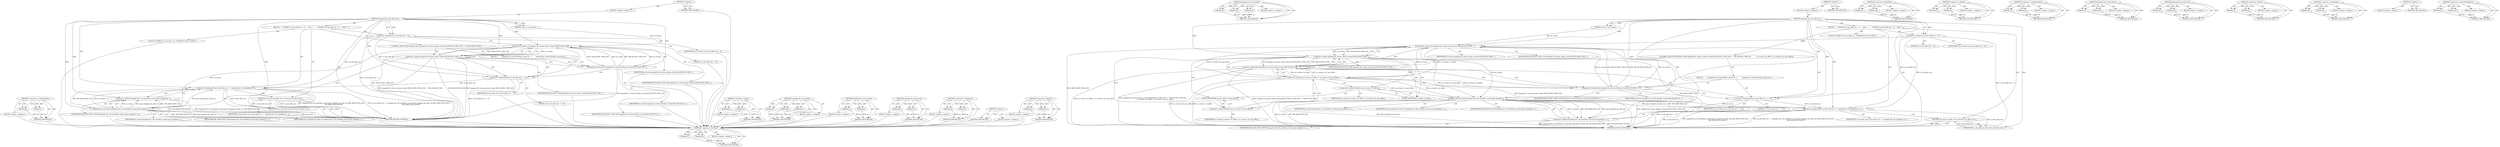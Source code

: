 digraph "&lt;operator&gt;.indirectFieldAccess" {
vulnerable_79 [label=<(METHOD,&lt;operator&gt;.assignmentPlus)>];
vulnerable_80 [label=<(PARAM,p1)>];
vulnerable_81 [label=<(PARAM,p2)>];
vulnerable_82 [label=<(BLOCK,&lt;empty&gt;,&lt;empty&gt;)>];
vulnerable_83 [label=<(METHOD_RETURN,ANY)>];
vulnerable_6 [label=<(METHOD,&lt;global&gt;)<SUB>1</SUB>>];
vulnerable_7 [label=<(BLOCK,&lt;empty&gt;,&lt;empty&gt;)<SUB>1</SUB>>];
vulnerable_8 [label=<(METHOD,impeg2d_get_mb_addr_incr)<SUB>1</SUB>>];
vulnerable_9 [label=<(PARAM,stream_t *ps_stream)<SUB>1</SUB>>];
vulnerable_10 [label=<(BLOCK,{
     UWORD16 u2_mb_addr_incr = 0;
    while (...,{
     UWORD16 u2_mb_addr_incr = 0;
    while (...)<SUB>2</SUB>>];
vulnerable_11 [label="<(LOCAL,UWORD16 u2_mb_addr_incr: UWORD16)<SUB>3</SUB>>"];
vulnerable_12 [label=<(&lt;operator&gt;.assignment,u2_mb_addr_incr = 0)<SUB>3</SUB>>];
vulnerable_13 [label=<(IDENTIFIER,u2_mb_addr_incr,u2_mb_addr_incr = 0)<SUB>3</SUB>>];
vulnerable_14 [label=<(LITERAL,0,u2_mb_addr_incr = 0)<SUB>3</SUB>>];
vulnerable_15 [label=<(CONTROL_STRUCTURE,WHILE,while (impeg2d_bit_stream_nxt(ps_stream,MB_ESCAPE_CODE_LEN) == MB_ESCAPE_CODE))<SUB>4</SUB>>];
vulnerable_16 [label=<(&lt;operator&gt;.equals,impeg2d_bit_stream_nxt(ps_stream,MB_ESCAPE_CODE...)<SUB>4</SUB>>];
vulnerable_17 [label=<(impeg2d_bit_stream_nxt,impeg2d_bit_stream_nxt(ps_stream,MB_ESCAPE_CODE...)<SUB>4</SUB>>];
vulnerable_18 [label=<(IDENTIFIER,ps_stream,impeg2d_bit_stream_nxt(ps_stream,MB_ESCAPE_CODE...)<SUB>4</SUB>>];
vulnerable_19 [label=<(IDENTIFIER,MB_ESCAPE_CODE_LEN,impeg2d_bit_stream_nxt(ps_stream,MB_ESCAPE_CODE...)<SUB>4</SUB>>];
vulnerable_20 [label=<(IDENTIFIER,MB_ESCAPE_CODE,impeg2d_bit_stream_nxt(ps_stream,MB_ESCAPE_CODE...)<SUB>4</SUB>>];
vulnerable_21 [label=<(BLOCK,{
         impeg2d_bit_stream_flush(ps_stream,M...,{
         impeg2d_bit_stream_flush(ps_stream,M...)<SUB>5</SUB>>];
vulnerable_22 [label=<(impeg2d_bit_stream_flush,impeg2d_bit_stream_flush(ps_stream,MB_ESCAPE_CO...)<SUB>6</SUB>>];
vulnerable_23 [label=<(IDENTIFIER,ps_stream,impeg2d_bit_stream_flush(ps_stream,MB_ESCAPE_CO...)<SUB>6</SUB>>];
vulnerable_24 [label=<(IDENTIFIER,MB_ESCAPE_CODE_LEN,impeg2d_bit_stream_flush(ps_stream,MB_ESCAPE_CO...)<SUB>6</SUB>>];
vulnerable_25 [label=<(&lt;operator&gt;.assignmentPlus,u2_mb_addr_incr += 33)<SUB>7</SUB>>];
vulnerable_26 [label=<(IDENTIFIER,u2_mb_addr_incr,u2_mb_addr_incr += 33)<SUB>7</SUB>>];
vulnerable_27 [label=<(LITERAL,33,u2_mb_addr_incr += 33)<SUB>7</SUB>>];
vulnerable_28 [label=<(&lt;operator&gt;.assignmentPlus,u2_mb_addr_incr += impeg2d_dec_vld_symbol(ps_st...)<SUB>9</SUB>>];
vulnerable_29 [label=<(IDENTIFIER,u2_mb_addr_incr,u2_mb_addr_incr += impeg2d_dec_vld_symbol(ps_st...)<SUB>9</SUB>>];
vulnerable_30 [label=<(&lt;operator&gt;.addition,impeg2d_dec_vld_symbol(ps_stream,gai2_impeg2d_m...)<SUB>9</SUB>>];
vulnerable_31 [label=<(impeg2d_dec_vld_symbol,impeg2d_dec_vld_symbol(ps_stream,gai2_impeg2d_m...)<SUB>9</SUB>>];
vulnerable_32 [label=<(IDENTIFIER,ps_stream,impeg2d_dec_vld_symbol(ps_stream,gai2_impeg2d_m...)<SUB>9</SUB>>];
vulnerable_33 [label=<(IDENTIFIER,gai2_impeg2d_mb_addr_incr,impeg2d_dec_vld_symbol(ps_stream,gai2_impeg2d_m...)<SUB>9</SUB>>];
vulnerable_34 [label=<(IDENTIFIER,MB_ADDR_INCR_LEN,impeg2d_dec_vld_symbol(ps_stream,gai2_impeg2d_m...)<SUB>9</SUB>>];
vulnerable_35 [label=<(IDENTIFIER,MB_ADDR_INCR_OFFSET,impeg2d_dec_vld_symbol(ps_stream,gai2_impeg2d_m...)<SUB>10</SUB>>];
vulnerable_36 [label=<(RETURN,return(u2_mb_addr_incr);,return(u2_mb_addr_incr);)<SUB>11</SUB>>];
vulnerable_37 [label=<(IDENTIFIER,u2_mb_addr_incr,return(u2_mb_addr_incr);)<SUB>11</SUB>>];
vulnerable_38 [label=<(METHOD_RETURN,UWORD16)<SUB>1</SUB>>];
vulnerable_40 [label=<(METHOD_RETURN,ANY)<SUB>1</SUB>>];
vulnerable_64 [label=<(METHOD,&lt;operator&gt;.equals)>];
vulnerable_65 [label=<(PARAM,p1)>];
vulnerable_66 [label=<(PARAM,p2)>];
vulnerable_67 [label=<(BLOCK,&lt;empty&gt;,&lt;empty&gt;)>];
vulnerable_68 [label=<(METHOD_RETURN,ANY)>];
vulnerable_89 [label=<(METHOD,impeg2d_dec_vld_symbol)>];
vulnerable_90 [label=<(PARAM,p1)>];
vulnerable_91 [label=<(PARAM,p2)>];
vulnerable_92 [label=<(PARAM,p3)>];
vulnerable_93 [label=<(BLOCK,&lt;empty&gt;,&lt;empty&gt;)>];
vulnerable_94 [label=<(METHOD_RETURN,ANY)>];
vulnerable_74 [label=<(METHOD,impeg2d_bit_stream_flush)>];
vulnerable_75 [label=<(PARAM,p1)>];
vulnerable_76 [label=<(PARAM,p2)>];
vulnerable_77 [label=<(BLOCK,&lt;empty&gt;,&lt;empty&gt;)>];
vulnerable_78 [label=<(METHOD_RETURN,ANY)>];
vulnerable_69 [label=<(METHOD,impeg2d_bit_stream_nxt)>];
vulnerable_70 [label=<(PARAM,p1)>];
vulnerable_71 [label=<(PARAM,p2)>];
vulnerable_72 [label=<(BLOCK,&lt;empty&gt;,&lt;empty&gt;)>];
vulnerable_73 [label=<(METHOD_RETURN,ANY)>];
vulnerable_59 [label=<(METHOD,&lt;operator&gt;.assignment)>];
vulnerable_60 [label=<(PARAM,p1)>];
vulnerable_61 [label=<(PARAM,p2)>];
vulnerable_62 [label=<(BLOCK,&lt;empty&gt;,&lt;empty&gt;)>];
vulnerable_63 [label=<(METHOD_RETURN,ANY)>];
vulnerable_53 [label=<(METHOD,&lt;global&gt;)<SUB>1</SUB>>];
vulnerable_54 [label=<(BLOCK,&lt;empty&gt;,&lt;empty&gt;)>];
vulnerable_55 [label=<(METHOD_RETURN,ANY)>];
vulnerable_84 [label=<(METHOD,&lt;operator&gt;.addition)>];
vulnerable_85 [label=<(PARAM,p1)>];
vulnerable_86 [label=<(PARAM,p2)>];
vulnerable_87 [label=<(BLOCK,&lt;empty&gt;,&lt;empty&gt;)>];
vulnerable_88 [label=<(METHOD_RETURN,ANY)>];
fixed_87 [label=<(METHOD,&lt;operator&gt;.lessThan)>];
fixed_88 [label=<(PARAM,p1)>];
fixed_89 [label=<(PARAM,p2)>];
fixed_90 [label=<(BLOCK,&lt;empty&gt;,&lt;empty&gt;)>];
fixed_91 [label=<(METHOD_RETURN,ANY)>];
fixed_112 [label=<(METHOD,impeg2d_dec_vld_symbol)>];
fixed_113 [label=<(PARAM,p1)>];
fixed_114 [label=<(PARAM,p2)>];
fixed_115 [label=<(PARAM,p3)>];
fixed_116 [label=<(BLOCK,&lt;empty&gt;,&lt;empty&gt;)>];
fixed_117 [label=<(METHOD_RETURN,ANY)>];
fixed_6 [label=<(METHOD,&lt;global&gt;)<SUB>1</SUB>>];
fixed_7 [label=<(BLOCK,&lt;empty&gt;,&lt;empty&gt;)<SUB>1</SUB>>];
fixed_8 [label=<(METHOD,impeg2d_get_mb_addr_incr)<SUB>1</SUB>>];
fixed_9 [label=<(PARAM,stream_t *ps_stream)<SUB>1</SUB>>];
fixed_10 [label=<(BLOCK,{
     UWORD16 u2_mb_addr_incr = 0;
    while (...,{
     UWORD16 u2_mb_addr_incr = 0;
    while (...)<SUB>2</SUB>>];
fixed_11 [label="<(LOCAL,UWORD16 u2_mb_addr_incr: UWORD16)<SUB>3</SUB>>"];
fixed_12 [label=<(&lt;operator&gt;.assignment,u2_mb_addr_incr = 0)<SUB>3</SUB>>];
fixed_13 [label=<(IDENTIFIER,u2_mb_addr_incr,u2_mb_addr_incr = 0)<SUB>3</SUB>>];
fixed_14 [label=<(LITERAL,0,u2_mb_addr_incr = 0)<SUB>3</SUB>>];
fixed_15 [label=<(CONTROL_STRUCTURE,WHILE,while (impeg2d_bit_stream_nxt(ps_stream,MB_ESCAPE_CODE_LEN) == MB_ESCAPE_CODE &amp;&amp;
            ps_stream-&gt;u4_offset &lt; ps_stream-&gt;u4_max_offset))<SUB>4</SUB>>];
fixed_16 [label=<(&lt;operator&gt;.logicalAnd,impeg2d_bit_stream_nxt(ps_stream,MB_ESCAPE_CODE...)<SUB>4</SUB>>];
fixed_17 [label=<(&lt;operator&gt;.equals,impeg2d_bit_stream_nxt(ps_stream,MB_ESCAPE_CODE...)<SUB>4</SUB>>];
fixed_18 [label=<(impeg2d_bit_stream_nxt,impeg2d_bit_stream_nxt(ps_stream,MB_ESCAPE_CODE...)<SUB>4</SUB>>];
fixed_19 [label=<(IDENTIFIER,ps_stream,impeg2d_bit_stream_nxt(ps_stream,MB_ESCAPE_CODE...)<SUB>4</SUB>>];
fixed_20 [label=<(IDENTIFIER,MB_ESCAPE_CODE_LEN,impeg2d_bit_stream_nxt(ps_stream,MB_ESCAPE_CODE...)<SUB>4</SUB>>];
fixed_21 [label=<(IDENTIFIER,MB_ESCAPE_CODE,impeg2d_bit_stream_nxt(ps_stream,MB_ESCAPE_CODE...)<SUB>4</SUB>>];
fixed_22 [label=<(&lt;operator&gt;.lessThan,ps_stream-&gt;u4_offset &lt; ps_stream-&gt;u4_max_offset)<SUB>5</SUB>>];
fixed_23 [label=<(&lt;operator&gt;.indirectFieldAccess,ps_stream-&gt;u4_offset)<SUB>5</SUB>>];
fixed_24 [label=<(IDENTIFIER,ps_stream,ps_stream-&gt;u4_offset &lt; ps_stream-&gt;u4_max_offset)<SUB>5</SUB>>];
fixed_25 [label=<(FIELD_IDENTIFIER,u4_offset,u4_offset)<SUB>5</SUB>>];
fixed_26 [label=<(&lt;operator&gt;.indirectFieldAccess,ps_stream-&gt;u4_max_offset)<SUB>5</SUB>>];
fixed_27 [label=<(IDENTIFIER,ps_stream,ps_stream-&gt;u4_offset &lt; ps_stream-&gt;u4_max_offset)<SUB>5</SUB>>];
fixed_28 [label=<(FIELD_IDENTIFIER,u4_max_offset,u4_max_offset)<SUB>5</SUB>>];
fixed_29 [label=<(BLOCK,{
         impeg2d_bit_stream_flush(ps_stream,M...,{
         impeg2d_bit_stream_flush(ps_stream,M...)<SUB>6</SUB>>];
fixed_30 [label=<(impeg2d_bit_stream_flush,impeg2d_bit_stream_flush(ps_stream,MB_ESCAPE_CO...)<SUB>7</SUB>>];
fixed_31 [label=<(IDENTIFIER,ps_stream,impeg2d_bit_stream_flush(ps_stream,MB_ESCAPE_CO...)<SUB>7</SUB>>];
fixed_32 [label=<(IDENTIFIER,MB_ESCAPE_CODE_LEN,impeg2d_bit_stream_flush(ps_stream,MB_ESCAPE_CO...)<SUB>7</SUB>>];
fixed_33 [label=<(&lt;operator&gt;.assignmentPlus,u2_mb_addr_incr += 33)<SUB>8</SUB>>];
fixed_34 [label=<(IDENTIFIER,u2_mb_addr_incr,u2_mb_addr_incr += 33)<SUB>8</SUB>>];
fixed_35 [label=<(LITERAL,33,u2_mb_addr_incr += 33)<SUB>8</SUB>>];
fixed_36 [label=<(&lt;operator&gt;.assignmentPlus,u2_mb_addr_incr += impeg2d_dec_vld_symbol(ps_st...)<SUB>10</SUB>>];
fixed_37 [label=<(IDENTIFIER,u2_mb_addr_incr,u2_mb_addr_incr += impeg2d_dec_vld_symbol(ps_st...)<SUB>10</SUB>>];
fixed_38 [label=<(&lt;operator&gt;.addition,impeg2d_dec_vld_symbol(ps_stream,gai2_impeg2d_m...)<SUB>10</SUB>>];
fixed_39 [label=<(impeg2d_dec_vld_symbol,impeg2d_dec_vld_symbol(ps_stream,gai2_impeg2d_m...)<SUB>10</SUB>>];
fixed_40 [label=<(IDENTIFIER,ps_stream,impeg2d_dec_vld_symbol(ps_stream,gai2_impeg2d_m...)<SUB>10</SUB>>];
fixed_41 [label=<(IDENTIFIER,gai2_impeg2d_mb_addr_incr,impeg2d_dec_vld_symbol(ps_stream,gai2_impeg2d_m...)<SUB>10</SUB>>];
fixed_42 [label=<(IDENTIFIER,MB_ADDR_INCR_LEN,impeg2d_dec_vld_symbol(ps_stream,gai2_impeg2d_m...)<SUB>10</SUB>>];
fixed_43 [label=<(IDENTIFIER,MB_ADDR_INCR_OFFSET,impeg2d_dec_vld_symbol(ps_stream,gai2_impeg2d_m...)<SUB>11</SUB>>];
fixed_44 [label=<(RETURN,return(u2_mb_addr_incr);,return(u2_mb_addr_incr);)<SUB>12</SUB>>];
fixed_45 [label=<(IDENTIFIER,u2_mb_addr_incr,return(u2_mb_addr_incr);)<SUB>12</SUB>>];
fixed_46 [label=<(METHOD_RETURN,UWORD16)<SUB>1</SUB>>];
fixed_48 [label=<(METHOD_RETURN,ANY)<SUB>1</SUB>>];
fixed_72 [label=<(METHOD,&lt;operator&gt;.logicalAnd)>];
fixed_73 [label=<(PARAM,p1)>];
fixed_74 [label=<(PARAM,p2)>];
fixed_75 [label=<(BLOCK,&lt;empty&gt;,&lt;empty&gt;)>];
fixed_76 [label=<(METHOD_RETURN,ANY)>];
fixed_107 [label=<(METHOD,&lt;operator&gt;.addition)>];
fixed_108 [label=<(PARAM,p1)>];
fixed_109 [label=<(PARAM,p2)>];
fixed_110 [label=<(BLOCK,&lt;empty&gt;,&lt;empty&gt;)>];
fixed_111 [label=<(METHOD_RETURN,ANY)>];
fixed_102 [label=<(METHOD,&lt;operator&gt;.assignmentPlus)>];
fixed_103 [label=<(PARAM,p1)>];
fixed_104 [label=<(PARAM,p2)>];
fixed_105 [label=<(BLOCK,&lt;empty&gt;,&lt;empty&gt;)>];
fixed_106 [label=<(METHOD_RETURN,ANY)>];
fixed_97 [label=<(METHOD,impeg2d_bit_stream_flush)>];
fixed_98 [label=<(PARAM,p1)>];
fixed_99 [label=<(PARAM,p2)>];
fixed_100 [label=<(BLOCK,&lt;empty&gt;,&lt;empty&gt;)>];
fixed_101 [label=<(METHOD_RETURN,ANY)>];
fixed_82 [label=<(METHOD,impeg2d_bit_stream_nxt)>];
fixed_83 [label=<(PARAM,p1)>];
fixed_84 [label=<(PARAM,p2)>];
fixed_85 [label=<(BLOCK,&lt;empty&gt;,&lt;empty&gt;)>];
fixed_86 [label=<(METHOD_RETURN,ANY)>];
fixed_77 [label=<(METHOD,&lt;operator&gt;.equals)>];
fixed_78 [label=<(PARAM,p1)>];
fixed_79 [label=<(PARAM,p2)>];
fixed_80 [label=<(BLOCK,&lt;empty&gt;,&lt;empty&gt;)>];
fixed_81 [label=<(METHOD_RETURN,ANY)>];
fixed_67 [label=<(METHOD,&lt;operator&gt;.assignment)>];
fixed_68 [label=<(PARAM,p1)>];
fixed_69 [label=<(PARAM,p2)>];
fixed_70 [label=<(BLOCK,&lt;empty&gt;,&lt;empty&gt;)>];
fixed_71 [label=<(METHOD_RETURN,ANY)>];
fixed_61 [label=<(METHOD,&lt;global&gt;)<SUB>1</SUB>>];
fixed_62 [label=<(BLOCK,&lt;empty&gt;,&lt;empty&gt;)>];
fixed_63 [label=<(METHOD_RETURN,ANY)>];
fixed_92 [label=<(METHOD,&lt;operator&gt;.indirectFieldAccess)>];
fixed_93 [label=<(PARAM,p1)>];
fixed_94 [label=<(PARAM,p2)>];
fixed_95 [label=<(BLOCK,&lt;empty&gt;,&lt;empty&gt;)>];
fixed_96 [label=<(METHOD_RETURN,ANY)>];
vulnerable_79 -> vulnerable_80  [key=0, label="AST: "];
vulnerable_79 -> vulnerable_80  [key=1, label="DDG: "];
vulnerable_79 -> vulnerable_82  [key=0, label="AST: "];
vulnerable_79 -> vulnerable_81  [key=0, label="AST: "];
vulnerable_79 -> vulnerable_81  [key=1, label="DDG: "];
vulnerable_79 -> vulnerable_83  [key=0, label="AST: "];
vulnerable_79 -> vulnerable_83  [key=1, label="CFG: "];
vulnerable_80 -> vulnerable_83  [key=0, label="DDG: p1"];
vulnerable_81 -> vulnerable_83  [key=0, label="DDG: p2"];
vulnerable_82 -> fixed_87  [key=0];
vulnerable_83 -> fixed_87  [key=0];
vulnerable_6 -> vulnerable_7  [key=0, label="AST: "];
vulnerable_6 -> vulnerable_40  [key=0, label="AST: "];
vulnerable_6 -> vulnerable_40  [key=1, label="CFG: "];
vulnerable_7 -> vulnerable_8  [key=0, label="AST: "];
vulnerable_8 -> vulnerable_9  [key=0, label="AST: "];
vulnerable_8 -> vulnerable_9  [key=1, label="DDG: "];
vulnerable_8 -> vulnerable_10  [key=0, label="AST: "];
vulnerable_8 -> vulnerable_38  [key=0, label="AST: "];
vulnerable_8 -> vulnerable_12  [key=0, label="CFG: "];
vulnerable_8 -> vulnerable_12  [key=1, label="DDG: "];
vulnerable_8 -> vulnerable_28  [key=0, label="DDG: "];
vulnerable_8 -> vulnerable_37  [key=0, label="DDG: "];
vulnerable_8 -> vulnerable_16  [key=0, label="DDG: "];
vulnerable_8 -> vulnerable_25  [key=0, label="DDG: "];
vulnerable_8 -> vulnerable_30  [key=0, label="DDG: "];
vulnerable_8 -> vulnerable_17  [key=0, label="DDG: "];
vulnerable_8 -> vulnerable_22  [key=0, label="DDG: "];
vulnerable_8 -> vulnerable_31  [key=0, label="DDG: "];
vulnerable_9 -> vulnerable_17  [key=0, label="DDG: ps_stream"];
vulnerable_10 -> vulnerable_11  [key=0, label="AST: "];
vulnerable_10 -> vulnerable_12  [key=0, label="AST: "];
vulnerable_10 -> vulnerable_15  [key=0, label="AST: "];
vulnerable_10 -> vulnerable_28  [key=0, label="AST: "];
vulnerable_10 -> vulnerable_36  [key=0, label="AST: "];
vulnerable_11 -> fixed_87  [key=0];
vulnerable_12 -> vulnerable_13  [key=0, label="AST: "];
vulnerable_12 -> vulnerable_14  [key=0, label="AST: "];
vulnerable_12 -> vulnerable_17  [key=0, label="CFG: "];
vulnerable_12 -> vulnerable_38  [key=0, label="DDG: u2_mb_addr_incr = 0"];
vulnerable_12 -> vulnerable_28  [key=0, label="DDG: u2_mb_addr_incr"];
vulnerable_12 -> vulnerable_25  [key=0, label="DDG: u2_mb_addr_incr"];
vulnerable_13 -> fixed_87  [key=0];
vulnerable_14 -> fixed_87  [key=0];
vulnerable_15 -> vulnerable_16  [key=0, label="AST: "];
vulnerable_15 -> vulnerable_21  [key=0, label="AST: "];
vulnerable_16 -> vulnerable_17  [key=0, label="AST: "];
vulnerable_16 -> vulnerable_17  [key=1, label="CDG: "];
vulnerable_16 -> vulnerable_20  [key=0, label="AST: "];
vulnerable_16 -> vulnerable_22  [key=0, label="CFG: "];
vulnerable_16 -> vulnerable_22  [key=1, label="CDG: "];
vulnerable_16 -> vulnerable_31  [key=0, label="CFG: "];
vulnerable_16 -> vulnerable_38  [key=0, label="DDG: impeg2d_bit_stream_nxt(ps_stream,MB_ESCAPE_CODE_LEN)"];
vulnerable_16 -> vulnerable_38  [key=1, label="DDG: impeg2d_bit_stream_nxt(ps_stream,MB_ESCAPE_CODE_LEN) == MB_ESCAPE_CODE"];
vulnerable_16 -> vulnerable_38  [key=2, label="DDG: MB_ESCAPE_CODE"];
vulnerable_16 -> vulnerable_16  [key=0, label="CDG: "];
vulnerable_16 -> vulnerable_25  [key=0, label="CDG: "];
vulnerable_17 -> vulnerable_18  [key=0, label="AST: "];
vulnerable_17 -> vulnerable_19  [key=0, label="AST: "];
vulnerable_17 -> vulnerable_16  [key=0, label="CFG: "];
vulnerable_17 -> vulnerable_16  [key=1, label="DDG: ps_stream"];
vulnerable_17 -> vulnerable_16  [key=2, label="DDG: MB_ESCAPE_CODE_LEN"];
vulnerable_17 -> vulnerable_38  [key=0, label="DDG: MB_ESCAPE_CODE_LEN"];
vulnerable_17 -> vulnerable_22  [key=0, label="DDG: ps_stream"];
vulnerable_17 -> vulnerable_22  [key=1, label="DDG: MB_ESCAPE_CODE_LEN"];
vulnerable_17 -> vulnerable_31  [key=0, label="DDG: ps_stream"];
vulnerable_18 -> fixed_87  [key=0];
vulnerable_19 -> fixed_87  [key=0];
vulnerable_20 -> fixed_87  [key=0];
vulnerable_21 -> vulnerable_22  [key=0, label="AST: "];
vulnerable_21 -> vulnerable_25  [key=0, label="AST: "];
vulnerable_22 -> vulnerable_23  [key=0, label="AST: "];
vulnerable_22 -> vulnerable_24  [key=0, label="AST: "];
vulnerable_22 -> vulnerable_25  [key=0, label="CFG: "];
vulnerable_22 -> vulnerable_38  [key=0, label="DDG: impeg2d_bit_stream_flush(ps_stream,MB_ESCAPE_CODE_LEN)"];
vulnerable_22 -> vulnerable_17  [key=0, label="DDG: ps_stream"];
vulnerable_22 -> vulnerable_17  [key=1, label="DDG: MB_ESCAPE_CODE_LEN"];
vulnerable_23 -> fixed_87  [key=0];
vulnerable_24 -> fixed_87  [key=0];
vulnerable_25 -> vulnerable_26  [key=0, label="AST: "];
vulnerable_25 -> vulnerable_27  [key=0, label="AST: "];
vulnerable_25 -> vulnerable_17  [key=0, label="CFG: "];
vulnerable_25 -> vulnerable_38  [key=0, label="DDG: u2_mb_addr_incr += 33"];
vulnerable_25 -> vulnerable_28  [key=0, label="DDG: u2_mb_addr_incr"];
vulnerable_26 -> fixed_87  [key=0];
vulnerable_27 -> fixed_87  [key=0];
vulnerable_28 -> vulnerable_29  [key=0, label="AST: "];
vulnerable_28 -> vulnerable_30  [key=0, label="AST: "];
vulnerable_28 -> vulnerable_36  [key=0, label="CFG: "];
vulnerable_28 -> vulnerable_38  [key=0, label="DDG: u2_mb_addr_incr"];
vulnerable_28 -> vulnerable_38  [key=1, label="DDG: impeg2d_dec_vld_symbol(ps_stream,gai2_impeg2d_mb_addr_incr,MB_ADDR_INCR_LEN) +
        MB_ADDR_INCR_OFFSET"];
vulnerable_28 -> vulnerable_38  [key=2, label="DDG: u2_mb_addr_incr += impeg2d_dec_vld_symbol(ps_stream,gai2_impeg2d_mb_addr_incr,MB_ADDR_INCR_LEN) +
        MB_ADDR_INCR_OFFSET"];
vulnerable_28 -> vulnerable_37  [key=0, label="DDG: u2_mb_addr_incr"];
vulnerable_29 -> fixed_87  [key=0];
vulnerable_30 -> vulnerable_31  [key=0, label="AST: "];
vulnerable_30 -> vulnerable_35  [key=0, label="AST: "];
vulnerable_30 -> vulnerable_28  [key=0, label="CFG: "];
vulnerable_30 -> vulnerable_38  [key=0, label="DDG: impeg2d_dec_vld_symbol(ps_stream,gai2_impeg2d_mb_addr_incr,MB_ADDR_INCR_LEN)"];
vulnerable_30 -> vulnerable_38  [key=1, label="DDG: MB_ADDR_INCR_OFFSET"];
vulnerable_31 -> vulnerable_32  [key=0, label="AST: "];
vulnerable_31 -> vulnerable_33  [key=0, label="AST: "];
vulnerable_31 -> vulnerable_34  [key=0, label="AST: "];
vulnerable_31 -> vulnerable_30  [key=0, label="CFG: "];
vulnerable_31 -> vulnerable_30  [key=1, label="DDG: ps_stream"];
vulnerable_31 -> vulnerable_30  [key=2, label="DDG: gai2_impeg2d_mb_addr_incr"];
vulnerable_31 -> vulnerable_30  [key=3, label="DDG: MB_ADDR_INCR_LEN"];
vulnerable_31 -> vulnerable_38  [key=0, label="DDG: ps_stream"];
vulnerable_31 -> vulnerable_38  [key=1, label="DDG: MB_ADDR_INCR_LEN"];
vulnerable_31 -> vulnerable_38  [key=2, label="DDG: gai2_impeg2d_mb_addr_incr"];
vulnerable_31 -> vulnerable_28  [key=0, label="DDG: ps_stream"];
vulnerable_31 -> vulnerable_28  [key=1, label="DDG: gai2_impeg2d_mb_addr_incr"];
vulnerable_31 -> vulnerable_28  [key=2, label="DDG: MB_ADDR_INCR_LEN"];
vulnerable_32 -> fixed_87  [key=0];
vulnerable_33 -> fixed_87  [key=0];
vulnerable_34 -> fixed_87  [key=0];
vulnerable_35 -> fixed_87  [key=0];
vulnerable_36 -> vulnerable_37  [key=0, label="AST: "];
vulnerable_36 -> vulnerable_38  [key=0, label="CFG: "];
vulnerable_36 -> vulnerable_38  [key=1, label="DDG: &lt;RET&gt;"];
vulnerable_37 -> vulnerable_36  [key=0, label="DDG: u2_mb_addr_incr"];
vulnerable_38 -> fixed_87  [key=0];
vulnerable_40 -> fixed_87  [key=0];
vulnerable_64 -> vulnerable_65  [key=0, label="AST: "];
vulnerable_64 -> vulnerable_65  [key=1, label="DDG: "];
vulnerable_64 -> vulnerable_67  [key=0, label="AST: "];
vulnerable_64 -> vulnerable_66  [key=0, label="AST: "];
vulnerable_64 -> vulnerable_66  [key=1, label="DDG: "];
vulnerable_64 -> vulnerable_68  [key=0, label="AST: "];
vulnerable_64 -> vulnerable_68  [key=1, label="CFG: "];
vulnerable_65 -> vulnerable_68  [key=0, label="DDG: p1"];
vulnerable_66 -> vulnerable_68  [key=0, label="DDG: p2"];
vulnerable_67 -> fixed_87  [key=0];
vulnerable_68 -> fixed_87  [key=0];
vulnerable_89 -> vulnerable_90  [key=0, label="AST: "];
vulnerable_89 -> vulnerable_90  [key=1, label="DDG: "];
vulnerable_89 -> vulnerable_93  [key=0, label="AST: "];
vulnerable_89 -> vulnerable_91  [key=0, label="AST: "];
vulnerable_89 -> vulnerable_91  [key=1, label="DDG: "];
vulnerable_89 -> vulnerable_94  [key=0, label="AST: "];
vulnerable_89 -> vulnerable_94  [key=1, label="CFG: "];
vulnerable_89 -> vulnerable_92  [key=0, label="AST: "];
vulnerable_89 -> vulnerable_92  [key=1, label="DDG: "];
vulnerable_90 -> vulnerable_94  [key=0, label="DDG: p1"];
vulnerable_91 -> vulnerable_94  [key=0, label="DDG: p2"];
vulnerable_92 -> vulnerable_94  [key=0, label="DDG: p3"];
vulnerable_93 -> fixed_87  [key=0];
vulnerable_94 -> fixed_87  [key=0];
vulnerable_74 -> vulnerable_75  [key=0, label="AST: "];
vulnerable_74 -> vulnerable_75  [key=1, label="DDG: "];
vulnerable_74 -> vulnerable_77  [key=0, label="AST: "];
vulnerable_74 -> vulnerable_76  [key=0, label="AST: "];
vulnerable_74 -> vulnerable_76  [key=1, label="DDG: "];
vulnerable_74 -> vulnerable_78  [key=0, label="AST: "];
vulnerable_74 -> vulnerable_78  [key=1, label="CFG: "];
vulnerable_75 -> vulnerable_78  [key=0, label="DDG: p1"];
vulnerable_76 -> vulnerable_78  [key=0, label="DDG: p2"];
vulnerable_77 -> fixed_87  [key=0];
vulnerable_78 -> fixed_87  [key=0];
vulnerable_69 -> vulnerable_70  [key=0, label="AST: "];
vulnerable_69 -> vulnerable_70  [key=1, label="DDG: "];
vulnerable_69 -> vulnerable_72  [key=0, label="AST: "];
vulnerable_69 -> vulnerable_71  [key=0, label="AST: "];
vulnerable_69 -> vulnerable_71  [key=1, label="DDG: "];
vulnerable_69 -> vulnerable_73  [key=0, label="AST: "];
vulnerable_69 -> vulnerable_73  [key=1, label="CFG: "];
vulnerable_70 -> vulnerable_73  [key=0, label="DDG: p1"];
vulnerable_71 -> vulnerable_73  [key=0, label="DDG: p2"];
vulnerable_72 -> fixed_87  [key=0];
vulnerable_73 -> fixed_87  [key=0];
vulnerable_59 -> vulnerable_60  [key=0, label="AST: "];
vulnerable_59 -> vulnerable_60  [key=1, label="DDG: "];
vulnerable_59 -> vulnerable_62  [key=0, label="AST: "];
vulnerable_59 -> vulnerable_61  [key=0, label="AST: "];
vulnerable_59 -> vulnerable_61  [key=1, label="DDG: "];
vulnerable_59 -> vulnerable_63  [key=0, label="AST: "];
vulnerable_59 -> vulnerable_63  [key=1, label="CFG: "];
vulnerable_60 -> vulnerable_63  [key=0, label="DDG: p1"];
vulnerable_61 -> vulnerable_63  [key=0, label="DDG: p2"];
vulnerable_62 -> fixed_87  [key=0];
vulnerable_63 -> fixed_87  [key=0];
vulnerable_53 -> vulnerable_54  [key=0, label="AST: "];
vulnerable_53 -> vulnerable_55  [key=0, label="AST: "];
vulnerable_53 -> vulnerable_55  [key=1, label="CFG: "];
vulnerable_54 -> fixed_87  [key=0];
vulnerable_55 -> fixed_87  [key=0];
vulnerable_84 -> vulnerable_85  [key=0, label="AST: "];
vulnerable_84 -> vulnerable_85  [key=1, label="DDG: "];
vulnerable_84 -> vulnerable_87  [key=0, label="AST: "];
vulnerable_84 -> vulnerable_86  [key=0, label="AST: "];
vulnerable_84 -> vulnerable_86  [key=1, label="DDG: "];
vulnerable_84 -> vulnerable_88  [key=0, label="AST: "];
vulnerable_84 -> vulnerable_88  [key=1, label="CFG: "];
vulnerable_85 -> vulnerable_88  [key=0, label="DDG: p1"];
vulnerable_86 -> vulnerable_88  [key=0, label="DDG: p2"];
vulnerable_87 -> fixed_87  [key=0];
vulnerable_88 -> fixed_87  [key=0];
fixed_87 -> fixed_88  [key=0, label="AST: "];
fixed_87 -> fixed_88  [key=1, label="DDG: "];
fixed_87 -> fixed_90  [key=0, label="AST: "];
fixed_87 -> fixed_89  [key=0, label="AST: "];
fixed_87 -> fixed_89  [key=1, label="DDG: "];
fixed_87 -> fixed_91  [key=0, label="AST: "];
fixed_87 -> fixed_91  [key=1, label="CFG: "];
fixed_88 -> fixed_91  [key=0, label="DDG: p1"];
fixed_89 -> fixed_91  [key=0, label="DDG: p2"];
fixed_112 -> fixed_113  [key=0, label="AST: "];
fixed_112 -> fixed_113  [key=1, label="DDG: "];
fixed_112 -> fixed_116  [key=0, label="AST: "];
fixed_112 -> fixed_114  [key=0, label="AST: "];
fixed_112 -> fixed_114  [key=1, label="DDG: "];
fixed_112 -> fixed_117  [key=0, label="AST: "];
fixed_112 -> fixed_117  [key=1, label="CFG: "];
fixed_112 -> fixed_115  [key=0, label="AST: "];
fixed_112 -> fixed_115  [key=1, label="DDG: "];
fixed_113 -> fixed_117  [key=0, label="DDG: p1"];
fixed_114 -> fixed_117  [key=0, label="DDG: p2"];
fixed_115 -> fixed_117  [key=0, label="DDG: p3"];
fixed_6 -> fixed_7  [key=0, label="AST: "];
fixed_6 -> fixed_48  [key=0, label="AST: "];
fixed_6 -> fixed_48  [key=1, label="CFG: "];
fixed_7 -> fixed_8  [key=0, label="AST: "];
fixed_8 -> fixed_9  [key=0, label="AST: "];
fixed_8 -> fixed_9  [key=1, label="DDG: "];
fixed_8 -> fixed_10  [key=0, label="AST: "];
fixed_8 -> fixed_46  [key=0, label="AST: "];
fixed_8 -> fixed_12  [key=0, label="CFG: "];
fixed_8 -> fixed_12  [key=1, label="DDG: "];
fixed_8 -> fixed_36  [key=0, label="DDG: "];
fixed_8 -> fixed_45  [key=0, label="DDG: "];
fixed_8 -> fixed_33  [key=0, label="DDG: "];
fixed_8 -> fixed_38  [key=0, label="DDG: "];
fixed_8 -> fixed_17  [key=0, label="DDG: "];
fixed_8 -> fixed_30  [key=0, label="DDG: "];
fixed_8 -> fixed_39  [key=0, label="DDG: "];
fixed_8 -> fixed_18  [key=0, label="DDG: "];
fixed_9 -> fixed_18  [key=0, label="DDG: ps_stream"];
fixed_10 -> fixed_11  [key=0, label="AST: "];
fixed_10 -> fixed_12  [key=0, label="AST: "];
fixed_10 -> fixed_15  [key=0, label="AST: "];
fixed_10 -> fixed_36  [key=0, label="AST: "];
fixed_10 -> fixed_44  [key=0, label="AST: "];
fixed_12 -> fixed_13  [key=0, label="AST: "];
fixed_12 -> fixed_14  [key=0, label="AST: "];
fixed_12 -> fixed_18  [key=0, label="CFG: "];
fixed_12 -> fixed_46  [key=0, label="DDG: u2_mb_addr_incr = 0"];
fixed_12 -> fixed_36  [key=0, label="DDG: u2_mb_addr_incr"];
fixed_12 -> fixed_33  [key=0, label="DDG: u2_mb_addr_incr"];
fixed_15 -> fixed_16  [key=0, label="AST: "];
fixed_15 -> fixed_29  [key=0, label="AST: "];
fixed_16 -> fixed_17  [key=0, label="AST: "];
fixed_16 -> fixed_17  [key=1, label="CDG: "];
fixed_16 -> fixed_22  [key=0, label="AST: "];
fixed_16 -> fixed_30  [key=0, label="CFG: "];
fixed_16 -> fixed_30  [key=1, label="CDG: "];
fixed_16 -> fixed_39  [key=0, label="CFG: "];
fixed_16 -> fixed_46  [key=0, label="DDG: impeg2d_bit_stream_nxt(ps_stream,MB_ESCAPE_CODE_LEN) == MB_ESCAPE_CODE"];
fixed_16 -> fixed_46  [key=1, label="DDG: ps_stream-&gt;u4_offset &lt; ps_stream-&gt;u4_max_offset"];
fixed_16 -> fixed_46  [key=2, label="DDG: impeg2d_bit_stream_nxt(ps_stream,MB_ESCAPE_CODE_LEN) == MB_ESCAPE_CODE &amp;&amp;
            ps_stream-&gt;u4_offset &lt; ps_stream-&gt;u4_max_offset"];
fixed_16 -> fixed_16  [key=0, label="CDG: "];
fixed_16 -> fixed_18  [key=0, label="CDG: "];
fixed_16 -> fixed_33  [key=0, label="CDG: "];
fixed_17 -> fixed_18  [key=0, label="AST: "];
fixed_17 -> fixed_21  [key=0, label="AST: "];
fixed_17 -> fixed_16  [key=0, label="CFG: "];
fixed_17 -> fixed_16  [key=1, label="DDG: impeg2d_bit_stream_nxt(ps_stream,MB_ESCAPE_CODE_LEN)"];
fixed_17 -> fixed_16  [key=2, label="DDG: MB_ESCAPE_CODE"];
fixed_17 -> fixed_25  [key=0, label="CFG: "];
fixed_17 -> fixed_25  [key=1, label="CDG: "];
fixed_17 -> fixed_46  [key=0, label="DDG: impeg2d_bit_stream_nxt(ps_stream,MB_ESCAPE_CODE_LEN)"];
fixed_17 -> fixed_46  [key=1, label="DDG: MB_ESCAPE_CODE"];
fixed_17 -> fixed_26  [key=0, label="CDG: "];
fixed_17 -> fixed_23  [key=0, label="CDG: "];
fixed_17 -> fixed_28  [key=0, label="CDG: "];
fixed_17 -> fixed_22  [key=0, label="CDG: "];
fixed_18 -> fixed_19  [key=0, label="AST: "];
fixed_18 -> fixed_20  [key=0, label="AST: "];
fixed_18 -> fixed_17  [key=0, label="CFG: "];
fixed_18 -> fixed_17  [key=1, label="DDG: ps_stream"];
fixed_18 -> fixed_17  [key=2, label="DDG: MB_ESCAPE_CODE_LEN"];
fixed_18 -> fixed_46  [key=0, label="DDG: MB_ESCAPE_CODE_LEN"];
fixed_18 -> fixed_22  [key=0, label="DDG: ps_stream"];
fixed_18 -> fixed_30  [key=0, label="DDG: ps_stream"];
fixed_18 -> fixed_30  [key=1, label="DDG: MB_ESCAPE_CODE_LEN"];
fixed_18 -> fixed_39  [key=0, label="DDG: ps_stream"];
fixed_22 -> fixed_23  [key=0, label="AST: "];
fixed_22 -> fixed_26  [key=0, label="AST: "];
fixed_22 -> fixed_16  [key=0, label="CFG: "];
fixed_22 -> fixed_16  [key=1, label="DDG: ps_stream-&gt;u4_offset"];
fixed_22 -> fixed_16  [key=2, label="DDG: ps_stream-&gt;u4_max_offset"];
fixed_22 -> fixed_46  [key=0, label="DDG: ps_stream-&gt;u4_offset"];
fixed_22 -> fixed_46  [key=1, label="DDG: ps_stream-&gt;u4_max_offset"];
fixed_22 -> fixed_30  [key=0, label="DDG: ps_stream-&gt;u4_offset"];
fixed_22 -> fixed_30  [key=1, label="DDG: ps_stream-&gt;u4_max_offset"];
fixed_22 -> fixed_39  [key=0, label="DDG: ps_stream-&gt;u4_offset"];
fixed_22 -> fixed_39  [key=1, label="DDG: ps_stream-&gt;u4_max_offset"];
fixed_22 -> fixed_18  [key=0, label="DDG: ps_stream-&gt;u4_offset"];
fixed_22 -> fixed_18  [key=1, label="DDG: ps_stream-&gt;u4_max_offset"];
fixed_23 -> fixed_24  [key=0, label="AST: "];
fixed_23 -> fixed_25  [key=0, label="AST: "];
fixed_23 -> fixed_28  [key=0, label="CFG: "];
fixed_25 -> fixed_23  [key=0, label="CFG: "];
fixed_26 -> fixed_27  [key=0, label="AST: "];
fixed_26 -> fixed_28  [key=0, label="AST: "];
fixed_26 -> fixed_22  [key=0, label="CFG: "];
fixed_28 -> fixed_26  [key=0, label="CFG: "];
fixed_29 -> fixed_30  [key=0, label="AST: "];
fixed_29 -> fixed_33  [key=0, label="AST: "];
fixed_30 -> fixed_31  [key=0, label="AST: "];
fixed_30 -> fixed_32  [key=0, label="AST: "];
fixed_30 -> fixed_33  [key=0, label="CFG: "];
fixed_30 -> fixed_46  [key=0, label="DDG: impeg2d_bit_stream_flush(ps_stream,MB_ESCAPE_CODE_LEN)"];
fixed_30 -> fixed_18  [key=0, label="DDG: ps_stream"];
fixed_30 -> fixed_18  [key=1, label="DDG: MB_ESCAPE_CODE_LEN"];
fixed_33 -> fixed_34  [key=0, label="AST: "];
fixed_33 -> fixed_35  [key=0, label="AST: "];
fixed_33 -> fixed_18  [key=0, label="CFG: "];
fixed_33 -> fixed_46  [key=0, label="DDG: u2_mb_addr_incr += 33"];
fixed_33 -> fixed_36  [key=0, label="DDG: u2_mb_addr_incr"];
fixed_36 -> fixed_37  [key=0, label="AST: "];
fixed_36 -> fixed_38  [key=0, label="AST: "];
fixed_36 -> fixed_44  [key=0, label="CFG: "];
fixed_36 -> fixed_46  [key=0, label="DDG: u2_mb_addr_incr"];
fixed_36 -> fixed_46  [key=1, label="DDG: impeg2d_dec_vld_symbol(ps_stream,gai2_impeg2d_mb_addr_incr,MB_ADDR_INCR_LEN) +
        MB_ADDR_INCR_OFFSET"];
fixed_36 -> fixed_46  [key=2, label="DDG: u2_mb_addr_incr += impeg2d_dec_vld_symbol(ps_stream,gai2_impeg2d_mb_addr_incr,MB_ADDR_INCR_LEN) +
        MB_ADDR_INCR_OFFSET"];
fixed_36 -> fixed_45  [key=0, label="DDG: u2_mb_addr_incr"];
fixed_38 -> fixed_39  [key=0, label="AST: "];
fixed_38 -> fixed_43  [key=0, label="AST: "];
fixed_38 -> fixed_36  [key=0, label="CFG: "];
fixed_38 -> fixed_46  [key=0, label="DDG: impeg2d_dec_vld_symbol(ps_stream,gai2_impeg2d_mb_addr_incr,MB_ADDR_INCR_LEN)"];
fixed_38 -> fixed_46  [key=1, label="DDG: MB_ADDR_INCR_OFFSET"];
fixed_39 -> fixed_40  [key=0, label="AST: "];
fixed_39 -> fixed_41  [key=0, label="AST: "];
fixed_39 -> fixed_42  [key=0, label="AST: "];
fixed_39 -> fixed_38  [key=0, label="CFG: "];
fixed_39 -> fixed_38  [key=1, label="DDG: ps_stream"];
fixed_39 -> fixed_38  [key=2, label="DDG: gai2_impeg2d_mb_addr_incr"];
fixed_39 -> fixed_38  [key=3, label="DDG: MB_ADDR_INCR_LEN"];
fixed_39 -> fixed_46  [key=0, label="DDG: ps_stream"];
fixed_39 -> fixed_46  [key=1, label="DDG: MB_ADDR_INCR_LEN"];
fixed_39 -> fixed_46  [key=2, label="DDG: gai2_impeg2d_mb_addr_incr"];
fixed_39 -> fixed_36  [key=0, label="DDG: ps_stream"];
fixed_39 -> fixed_36  [key=1, label="DDG: gai2_impeg2d_mb_addr_incr"];
fixed_39 -> fixed_36  [key=2, label="DDG: MB_ADDR_INCR_LEN"];
fixed_44 -> fixed_45  [key=0, label="AST: "];
fixed_44 -> fixed_46  [key=0, label="CFG: "];
fixed_44 -> fixed_46  [key=1, label="DDG: &lt;RET&gt;"];
fixed_45 -> fixed_44  [key=0, label="DDG: u2_mb_addr_incr"];
fixed_72 -> fixed_73  [key=0, label="AST: "];
fixed_72 -> fixed_73  [key=1, label="DDG: "];
fixed_72 -> fixed_75  [key=0, label="AST: "];
fixed_72 -> fixed_74  [key=0, label="AST: "];
fixed_72 -> fixed_74  [key=1, label="DDG: "];
fixed_72 -> fixed_76  [key=0, label="AST: "];
fixed_72 -> fixed_76  [key=1, label="CFG: "];
fixed_73 -> fixed_76  [key=0, label="DDG: p1"];
fixed_74 -> fixed_76  [key=0, label="DDG: p2"];
fixed_107 -> fixed_108  [key=0, label="AST: "];
fixed_107 -> fixed_108  [key=1, label="DDG: "];
fixed_107 -> fixed_110  [key=0, label="AST: "];
fixed_107 -> fixed_109  [key=0, label="AST: "];
fixed_107 -> fixed_109  [key=1, label="DDG: "];
fixed_107 -> fixed_111  [key=0, label="AST: "];
fixed_107 -> fixed_111  [key=1, label="CFG: "];
fixed_108 -> fixed_111  [key=0, label="DDG: p1"];
fixed_109 -> fixed_111  [key=0, label="DDG: p2"];
fixed_102 -> fixed_103  [key=0, label="AST: "];
fixed_102 -> fixed_103  [key=1, label="DDG: "];
fixed_102 -> fixed_105  [key=0, label="AST: "];
fixed_102 -> fixed_104  [key=0, label="AST: "];
fixed_102 -> fixed_104  [key=1, label="DDG: "];
fixed_102 -> fixed_106  [key=0, label="AST: "];
fixed_102 -> fixed_106  [key=1, label="CFG: "];
fixed_103 -> fixed_106  [key=0, label="DDG: p1"];
fixed_104 -> fixed_106  [key=0, label="DDG: p2"];
fixed_97 -> fixed_98  [key=0, label="AST: "];
fixed_97 -> fixed_98  [key=1, label="DDG: "];
fixed_97 -> fixed_100  [key=0, label="AST: "];
fixed_97 -> fixed_99  [key=0, label="AST: "];
fixed_97 -> fixed_99  [key=1, label="DDG: "];
fixed_97 -> fixed_101  [key=0, label="AST: "];
fixed_97 -> fixed_101  [key=1, label="CFG: "];
fixed_98 -> fixed_101  [key=0, label="DDG: p1"];
fixed_99 -> fixed_101  [key=0, label="DDG: p2"];
fixed_82 -> fixed_83  [key=0, label="AST: "];
fixed_82 -> fixed_83  [key=1, label="DDG: "];
fixed_82 -> fixed_85  [key=0, label="AST: "];
fixed_82 -> fixed_84  [key=0, label="AST: "];
fixed_82 -> fixed_84  [key=1, label="DDG: "];
fixed_82 -> fixed_86  [key=0, label="AST: "];
fixed_82 -> fixed_86  [key=1, label="CFG: "];
fixed_83 -> fixed_86  [key=0, label="DDG: p1"];
fixed_84 -> fixed_86  [key=0, label="DDG: p2"];
fixed_77 -> fixed_78  [key=0, label="AST: "];
fixed_77 -> fixed_78  [key=1, label="DDG: "];
fixed_77 -> fixed_80  [key=0, label="AST: "];
fixed_77 -> fixed_79  [key=0, label="AST: "];
fixed_77 -> fixed_79  [key=1, label="DDG: "];
fixed_77 -> fixed_81  [key=0, label="AST: "];
fixed_77 -> fixed_81  [key=1, label="CFG: "];
fixed_78 -> fixed_81  [key=0, label="DDG: p1"];
fixed_79 -> fixed_81  [key=0, label="DDG: p2"];
fixed_67 -> fixed_68  [key=0, label="AST: "];
fixed_67 -> fixed_68  [key=1, label="DDG: "];
fixed_67 -> fixed_70  [key=0, label="AST: "];
fixed_67 -> fixed_69  [key=0, label="AST: "];
fixed_67 -> fixed_69  [key=1, label="DDG: "];
fixed_67 -> fixed_71  [key=0, label="AST: "];
fixed_67 -> fixed_71  [key=1, label="CFG: "];
fixed_68 -> fixed_71  [key=0, label="DDG: p1"];
fixed_69 -> fixed_71  [key=0, label="DDG: p2"];
fixed_61 -> fixed_62  [key=0, label="AST: "];
fixed_61 -> fixed_63  [key=0, label="AST: "];
fixed_61 -> fixed_63  [key=1, label="CFG: "];
fixed_92 -> fixed_93  [key=0, label="AST: "];
fixed_92 -> fixed_93  [key=1, label="DDG: "];
fixed_92 -> fixed_95  [key=0, label="AST: "];
fixed_92 -> fixed_94  [key=0, label="AST: "];
fixed_92 -> fixed_94  [key=1, label="DDG: "];
fixed_92 -> fixed_96  [key=0, label="AST: "];
fixed_92 -> fixed_96  [key=1, label="CFG: "];
fixed_93 -> fixed_96  [key=0, label="DDG: p1"];
fixed_94 -> fixed_96  [key=0, label="DDG: p2"];
}
